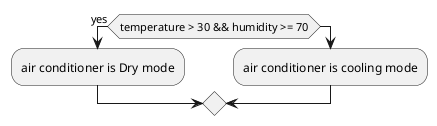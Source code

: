 'sample diagram

@startuml
if (temperature > 30 && humidity >= 70) then (yes)
' temperature > 30 && humidity >= 60
    :air conditioner is Dry mode;
else 
    :air conditioner is cooling mode;
@enduml
